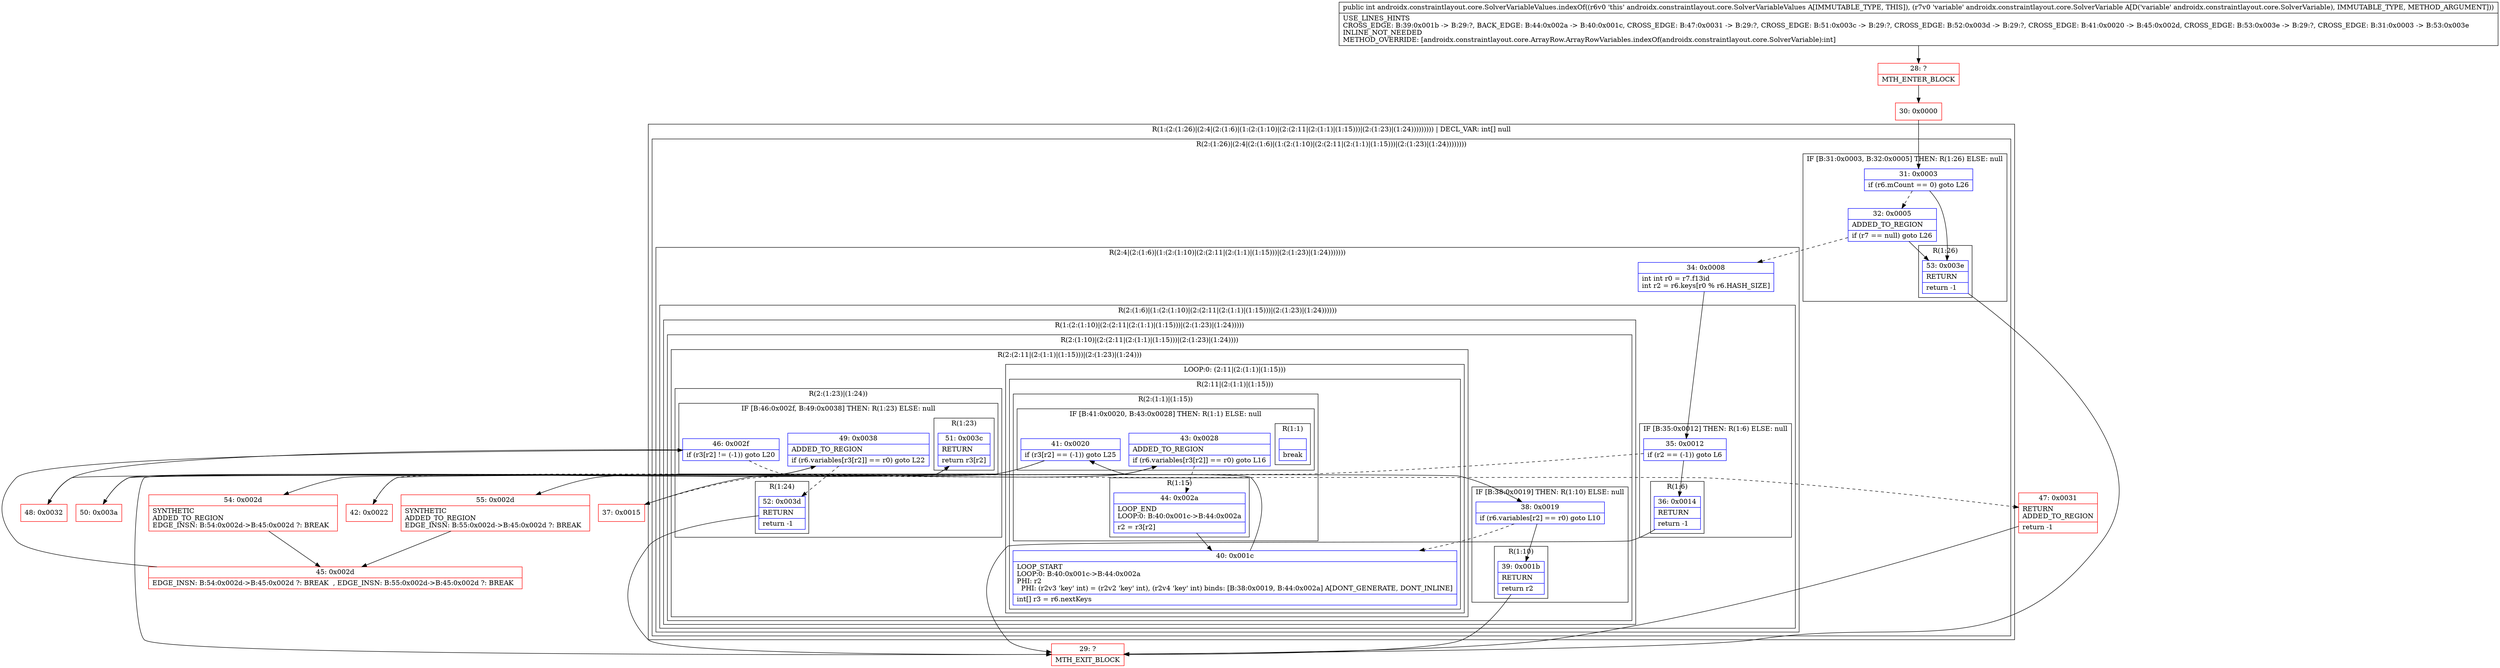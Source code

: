 digraph "CFG forandroidx.constraintlayout.core.SolverVariableValues.indexOf(Landroidx\/constraintlayout\/core\/SolverVariable;)I" {
subgraph cluster_Region_1575908851 {
label = "R(1:(2:(1:26)|(2:4|(2:(1:6)|(1:(2:(1:10)|(2:(2:11|(2:(1:1)|(1:15)))|(2:(1:23)|(1:24))))))))) | DECL_VAR: int[] null\l";
node [shape=record,color=blue];
subgraph cluster_Region_300243526 {
label = "R(2:(1:26)|(2:4|(2:(1:6)|(1:(2:(1:10)|(2:(2:11|(2:(1:1)|(1:15)))|(2:(1:23)|(1:24))))))))";
node [shape=record,color=blue];
subgraph cluster_IfRegion_1567162187 {
label = "IF [B:31:0x0003, B:32:0x0005] THEN: R(1:26) ELSE: null";
node [shape=record,color=blue];
Node_31 [shape=record,label="{31\:\ 0x0003|if (r6.mCount == 0) goto L26\l}"];
Node_32 [shape=record,label="{32\:\ 0x0005|ADDED_TO_REGION\l|if (r7 == null) goto L26\l}"];
subgraph cluster_Region_690673770 {
label = "R(1:26)";
node [shape=record,color=blue];
Node_53 [shape=record,label="{53\:\ 0x003e|RETURN\l|return \-1\l}"];
}
}
subgraph cluster_Region_860347626 {
label = "R(2:4|(2:(1:6)|(1:(2:(1:10)|(2:(2:11|(2:(1:1)|(1:15)))|(2:(1:23)|(1:24)))))))";
node [shape=record,color=blue];
Node_34 [shape=record,label="{34\:\ 0x0008|int int r0 = r7.f13id\lint r2 = r6.keys[r0 % r6.HASH_SIZE]\l}"];
subgraph cluster_Region_130376017 {
label = "R(2:(1:6)|(1:(2:(1:10)|(2:(2:11|(2:(1:1)|(1:15)))|(2:(1:23)|(1:24))))))";
node [shape=record,color=blue];
subgraph cluster_IfRegion_840962304 {
label = "IF [B:35:0x0012] THEN: R(1:6) ELSE: null";
node [shape=record,color=blue];
Node_35 [shape=record,label="{35\:\ 0x0012|if (r2 == (\-1)) goto L6\l}"];
subgraph cluster_Region_1019821189 {
label = "R(1:6)";
node [shape=record,color=blue];
Node_36 [shape=record,label="{36\:\ 0x0014|RETURN\l|return \-1\l}"];
}
}
subgraph cluster_Region_641797872 {
label = "R(1:(2:(1:10)|(2:(2:11|(2:(1:1)|(1:15)))|(2:(1:23)|(1:24)))))";
node [shape=record,color=blue];
subgraph cluster_Region_1498901466 {
label = "R(2:(1:10)|(2:(2:11|(2:(1:1)|(1:15)))|(2:(1:23)|(1:24))))";
node [shape=record,color=blue];
subgraph cluster_IfRegion_1164549252 {
label = "IF [B:38:0x0019] THEN: R(1:10) ELSE: null";
node [shape=record,color=blue];
Node_38 [shape=record,label="{38\:\ 0x0019|if (r6.variables[r2] == r0) goto L10\l}"];
subgraph cluster_Region_1501816391 {
label = "R(1:10)";
node [shape=record,color=blue];
Node_39 [shape=record,label="{39\:\ 0x001b|RETURN\l|return r2\l}"];
}
}
subgraph cluster_Region_1974752840 {
label = "R(2:(2:11|(2:(1:1)|(1:15)))|(2:(1:23)|(1:24)))";
node [shape=record,color=blue];
subgraph cluster_LoopRegion_15495535 {
label = "LOOP:0: (2:11|(2:(1:1)|(1:15)))";
node [shape=record,color=blue];
subgraph cluster_Region_1025442721 {
label = "R(2:11|(2:(1:1)|(1:15)))";
node [shape=record,color=blue];
Node_40 [shape=record,label="{40\:\ 0x001c|LOOP_START\lLOOP:0: B:40:0x001c\-\>B:44:0x002a\lPHI: r2 \l  PHI: (r2v3 'key' int) = (r2v2 'key' int), (r2v4 'key' int) binds: [B:38:0x0019, B:44:0x002a] A[DONT_GENERATE, DONT_INLINE]\l|int[] r3 = r6.nextKeys\l}"];
subgraph cluster_Region_787798284 {
label = "R(2:(1:1)|(1:15))";
node [shape=record,color=blue];
subgraph cluster_IfRegion_1610709290 {
label = "IF [B:41:0x0020, B:43:0x0028] THEN: R(1:1) ELSE: null";
node [shape=record,color=blue];
Node_41 [shape=record,label="{41\:\ 0x0020|if (r3[r2] == (\-1)) goto L25\l}"];
Node_43 [shape=record,label="{43\:\ 0x0028|ADDED_TO_REGION\l|if (r6.variables[r3[r2]] == r0) goto L16\l}"];
subgraph cluster_Region_1285521075 {
label = "R(1:1)";
node [shape=record,color=blue];
Node_InsnContainer_466515838 [shape=record,label="{|break\l}"];
}
}
subgraph cluster_Region_1000617804 {
label = "R(1:15)";
node [shape=record,color=blue];
Node_44 [shape=record,label="{44\:\ 0x002a|LOOP_END\lLOOP:0: B:40:0x001c\-\>B:44:0x002a\l|r2 = r3[r2]\l}"];
}
}
}
}
subgraph cluster_Region_2018118241 {
label = "R(2:(1:23)|(1:24))";
node [shape=record,color=blue];
subgraph cluster_IfRegion_914955771 {
label = "IF [B:46:0x002f, B:49:0x0038] THEN: R(1:23) ELSE: null";
node [shape=record,color=blue];
Node_46 [shape=record,label="{46\:\ 0x002f|if (r3[r2] != (\-1)) goto L20\l}"];
Node_49 [shape=record,label="{49\:\ 0x0038|ADDED_TO_REGION\l|if (r6.variables[r3[r2]] == r0) goto L22\l}"];
subgraph cluster_Region_664493641 {
label = "R(1:23)";
node [shape=record,color=blue];
Node_51 [shape=record,label="{51\:\ 0x003c|RETURN\l|return r3[r2]\l}"];
}
}
subgraph cluster_Region_1887338717 {
label = "R(1:24)";
node [shape=record,color=blue];
Node_52 [shape=record,label="{52\:\ 0x003d|RETURN\l|return \-1\l}"];
}
}
}
}
}
}
}
}
}
Node_28 [shape=record,color=red,label="{28\:\ ?|MTH_ENTER_BLOCK\l}"];
Node_30 [shape=record,color=red,label="{30\:\ 0x0000}"];
Node_29 [shape=record,color=red,label="{29\:\ ?|MTH_EXIT_BLOCK\l}"];
Node_37 [shape=record,color=red,label="{37\:\ 0x0015}"];
Node_42 [shape=record,color=red,label="{42\:\ 0x0022}"];
Node_55 [shape=record,color=red,label="{55\:\ 0x002d|SYNTHETIC\lADDED_TO_REGION\lEDGE_INSN: B:55:0x002d\-\>B:45:0x002d ?: BREAK  \l}"];
Node_45 [shape=record,color=red,label="{45\:\ 0x002d|EDGE_INSN: B:54:0x002d\-\>B:45:0x002d ?: BREAK  , EDGE_INSN: B:55:0x002d\-\>B:45:0x002d ?: BREAK  \l}"];
Node_47 [shape=record,color=red,label="{47\:\ 0x0031|RETURN\lADDED_TO_REGION\l|return \-1\l}"];
Node_48 [shape=record,color=red,label="{48\:\ 0x0032}"];
Node_50 [shape=record,color=red,label="{50\:\ 0x003a}"];
Node_54 [shape=record,color=red,label="{54\:\ 0x002d|SYNTHETIC\lADDED_TO_REGION\lEDGE_INSN: B:54:0x002d\-\>B:45:0x002d ?: BREAK  \l}"];
MethodNode[shape=record,label="{public int androidx.constraintlayout.core.SolverVariableValues.indexOf((r6v0 'this' androidx.constraintlayout.core.SolverVariableValues A[IMMUTABLE_TYPE, THIS]), (r7v0 'variable' androidx.constraintlayout.core.SolverVariable A[D('variable' androidx.constraintlayout.core.SolverVariable), IMMUTABLE_TYPE, METHOD_ARGUMENT]))  | USE_LINES_HINTS\lCROSS_EDGE: B:39:0x001b \-\> B:29:?, BACK_EDGE: B:44:0x002a \-\> B:40:0x001c, CROSS_EDGE: B:47:0x0031 \-\> B:29:?, CROSS_EDGE: B:51:0x003c \-\> B:29:?, CROSS_EDGE: B:52:0x003d \-\> B:29:?, CROSS_EDGE: B:41:0x0020 \-\> B:45:0x002d, CROSS_EDGE: B:53:0x003e \-\> B:29:?, CROSS_EDGE: B:31:0x0003 \-\> B:53:0x003e\lINLINE_NOT_NEEDED\lMETHOD_OVERRIDE: [androidx.constraintlayout.core.ArrayRow.ArrayRowVariables.indexOf(androidx.constraintlayout.core.SolverVariable):int]\l}"];
MethodNode -> Node_28;Node_31 -> Node_32[style=dashed];
Node_31 -> Node_53;
Node_32 -> Node_34[style=dashed];
Node_32 -> Node_53;
Node_53 -> Node_29;
Node_34 -> Node_35;
Node_35 -> Node_36;
Node_35 -> Node_37[style=dashed];
Node_36 -> Node_29;
Node_38 -> Node_39;
Node_38 -> Node_40[style=dashed];
Node_39 -> Node_29;
Node_40 -> Node_41;
Node_41 -> Node_42[style=dashed];
Node_41 -> Node_54;
Node_43 -> Node_44[style=dashed];
Node_43 -> Node_55;
Node_44 -> Node_40;
Node_46 -> Node_47[style=dashed];
Node_46 -> Node_48;
Node_49 -> Node_50;
Node_49 -> Node_52[style=dashed];
Node_51 -> Node_29;
Node_52 -> Node_29;
Node_28 -> Node_30;
Node_30 -> Node_31;
Node_37 -> Node_38;
Node_42 -> Node_43;
Node_55 -> Node_45;
Node_45 -> Node_46;
Node_47 -> Node_29;
Node_48 -> Node_49;
Node_50 -> Node_51;
Node_54 -> Node_45;
}

